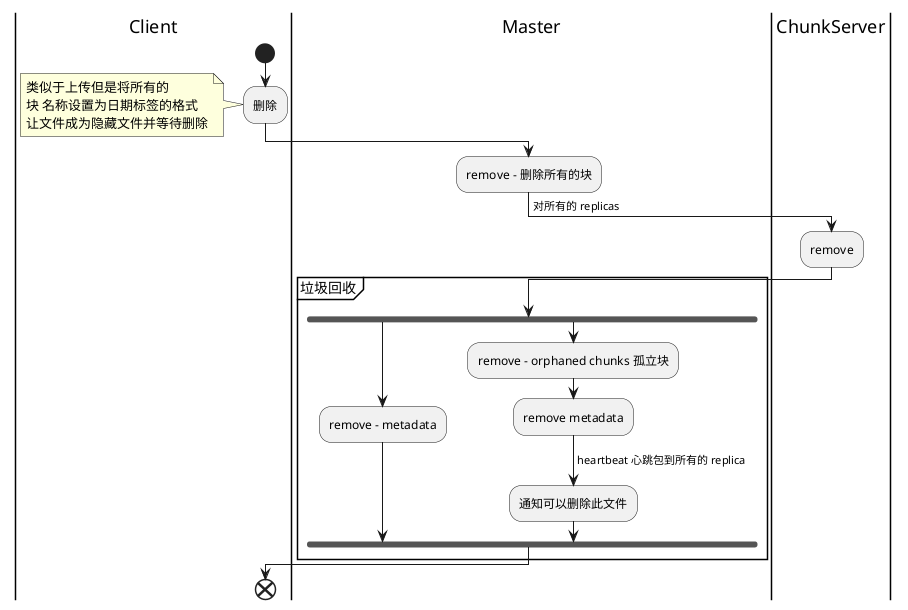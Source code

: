@startuml "Delete"

|Client|
start
:删除;
note left
    类似于上传但是将所有的
    块 名称设置为日期标签的格式
    让文件成为隐藏文件并等待删除
end note

|Master|
:remove - 删除所有的块;

|ChunkServer|
-> 对所有的 replicas;
:remove;

|Master|
partition 垃圾回收 {
    fork
        :remove - metadata;
    fork again
        :remove - orphaned chunks 孤立块;

        :remove metadata;

        -> heartbeat 心跳包到所有的 replica;
        :通知可以删除此文件;
    end fork
    

}

|Client|
end

@enduml